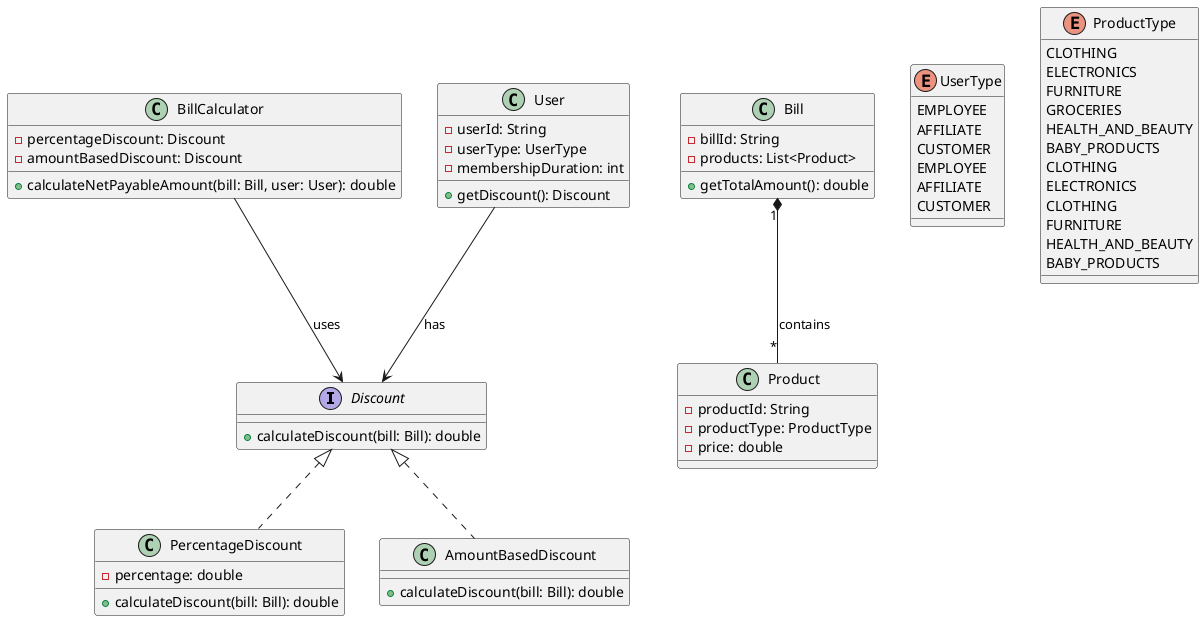 @startuml

' Define the Discount interface
interface Discount {
    +calculateDiscount(bill: Bill): double
}

' Define the PercentageDiscount class
class PercentageDiscount {
    -percentage: double
    +calculateDiscount(bill: Bill): double
}

' Define the AmountBasedDiscount class
class AmountBasedDiscount {
    +calculateDiscount(bill: Bill): double
}

' Define the BillCalculator class
class BillCalculator {
    -percentageDiscount: Discount
    -amountBasedDiscount: Discount
    +calculateNetPayableAmount(bill: Bill, user: User): double
}

' Define the Bill class
class Bill {
    -billId: String
    -products: List<Product>
    +getTotalAmount(): double
}

' Define the User class
class User {
    -userId: String
    -userType: UserType
    -membershipDuration: int
    +getDiscount(): Discount
}

' Define the UserType enumeration
enum UserType {
    EMPLOYEE
    AFFILIATE
    CUSTOMER
}

' Define the Product class
class Product {
    -productId: String
    -productType: ProductType
    -price: double
}

' Define the ProductType enumeration
enum ProductType {
    CLOTHING
    ELECTRONICS
    FURNITURE
    GROCERIES
    HEALTH_AND_BEAUTY
    BABY_PRODUCTS
}

' Relationships
Discount <|.. PercentageDiscount
Discount <|.. AmountBasedDiscount
BillCalculator --> Discount : uses
User --> Discount : has
Bill "1" *-- "*" Product : contains
UserType : EMPLOYEE
UserType : AFFILIATE
UserType : CUSTOMER
ProductType : CLOTHING
ProductType : ELECTRONICS
ProductType : CLOTHING
ProductType : FURNITURE
ProductType : HEALTH_AND_BEAUTY
ProductType : BABY_PRODUCTS

@enduml
